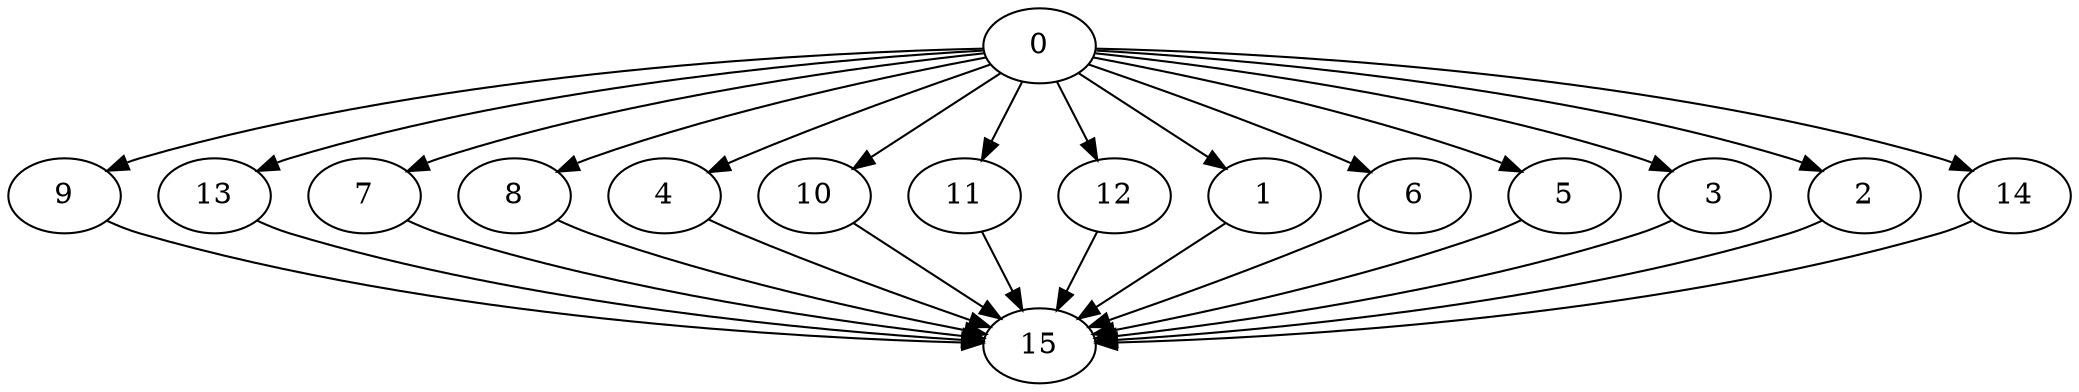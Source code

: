 digraph "Fork_Join_Nodes_16_CCR_0.99_WeightType_Random#2" {
	graph ["Duplicate states"=0,
		GraphType=F_J,
		"Max states in OPEN"=0,
		Modes="120000ms; topo-ordered tasks, ; Pruning: task equivalence, fixed order ready list, ; F-value: ; Optimisation: best schedule length (\
SL) optimisation on equal, ",
		NumberOfTasks=16,
		"Pruned using list schedule length"=998742,
		"States removed from OPEN"=0,
		TargetSystem="Homogeneous-6",
		"Time to schedule (ms)"=5066,
		"Total idle time"=96,
		"Total schedule length"=61,
		"Total sequential time"=167,
		"Total states created"=8988897
	];
	0	["Finish time"=16,
		Processor=0,
		"Start time"=0,
		Weight=16];
	9	["Finish time"=38,
		Processor=1,
		"Start time"=20,
		Weight=18];
	0 -> 9	[Weight=4];
	13	["Finish time"=32,
		Processor=0,
		"Start time"=16,
		Weight=16];
	0 -> 13	[Weight=9];
	7	["Finish time"=39,
		Processor=2,
		"Start time"=23,
		Weight=16];
	0 -> 7	[Weight=6];
	8	["Finish time"=37,
		Processor=3,
		"Start time"=23,
		Weight=14];
	0 -> 8	[Weight=7];
	4	["Finish time"=35,
		Processor=4,
		"Start time"=26,
		Weight=9];
	0 -> 4	[Weight=6];
	10	["Finish time"=40,
		Processor=5,
		"Start time"=26,
		Weight=14];
	0 -> 10	[Weight=8];
	11	["Finish time"=44,
		Processor=4,
		"Start time"=35,
		Weight=9];
	0 -> 11	[Weight=5];
	12	["Finish time"=26,
		Processor=4,
		"Start time"=19,
		Weight=7];
	0 -> 12	[Weight=3];
	1	["Finish time"=26,
		Processor=5,
		"Start time"=19,
		Weight=7];
	0 -> 1	[Weight=3];
	6	["Finish time"=23,
		Processor=3,
		"Start time"=18,
		Weight=5];
	0 -> 6	[Weight=2];
	5	["Finish time"=23,
		Processor=2,
		"Start time"=19,
		Weight=4];
	0 -> 5	[Weight=3];
	3	["Finish time"=36,
		Processor=0,
		"Start time"=32,
		Weight=4];
	0 -> 3	[Weight=10];
	2	["Finish time"=43,
		Processor=0,
		"Start time"=36,
		Weight=7];
	0 -> 2	[Weight=10];
	14	["Finish time"=42,
		Processor=3,
		"Start time"=37,
		Weight=5];
	0 -> 14	[Weight=7];
	15	["Finish time"=61,
		Processor=4,
		"Start time"=45,
		Weight=16];
	9 -> 15	[Weight=7];
	13 -> 15	[Weight=8];
	7 -> 15	[Weight=5];
	8 -> 15	[Weight=6];
	4 -> 15	[Weight=9];
	10 -> 15	[Weight=3];
	11 -> 15	[Weight=7];
	12 -> 15	[Weight=7];
	1 -> 15	[Weight=5];
	6 -> 15	[Weight=7];
	5 -> 15	[Weight=7];
	3 -> 15	[Weight=6];
	2 -> 15	[Weight=2];
	14 -> 15	[Weight=3];
}
